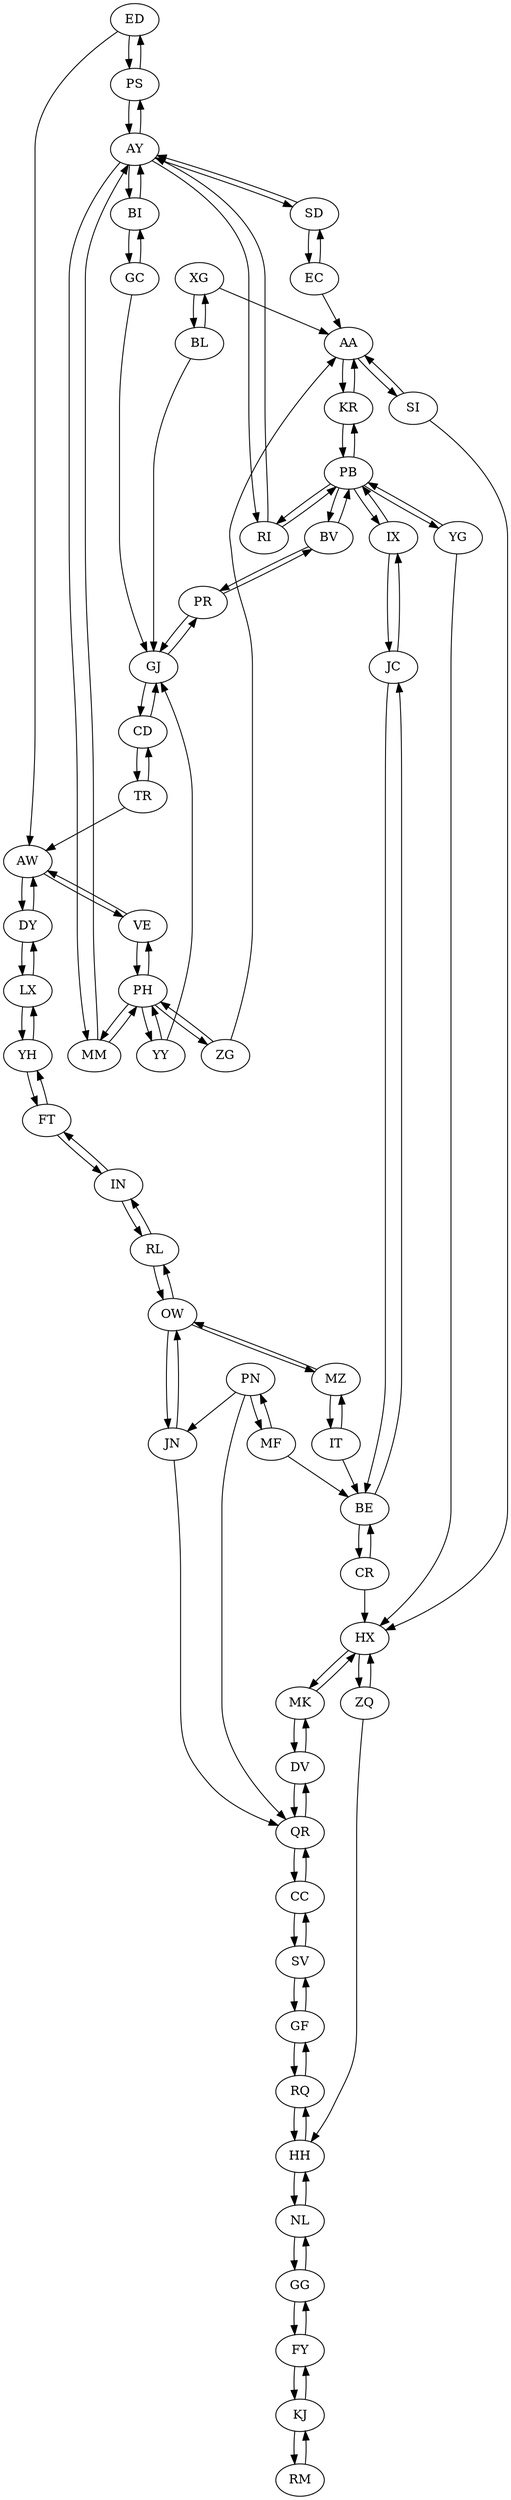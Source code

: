 digraph TD {
    ED -> PS;
    ED -> AW;
    SI -> AA;
    SI -> HX;
    LX -> DY;
    LX -> YH;
    CR -> BE;
    CR -> HX;
    BI -> GC;
    BI -> AY;
    PB -> IX;
    PB -> YG; 
    PB -> RI;
    PB -> KR;
    PB -> BV;
    YY -> PH;
    YY -> GJ;
    PH -> YY;
    PH -> VE; 
    PH -> ZG; 
    PH -> MM;
    DY -> LX;
    DY -> AW;
    SD -> AY;
    SD -> EC;
    SV -> CC;
    SV -> GF;
    RL -> OW;
    RL -> IN;
    GF -> RQ;
    GF -> SV;
    BE -> CR;
    BE -> JC;
    PR -> BV;
    PR -> GJ;
    AW -> VE;
    AW -> DY;
    FY -> GG;
    FY -> KJ;
    GC -> BI;
    GC -> GJ;
    RI -> PB;
    RI -> AY;
    RQ -> HH;
    RQ -> GF;
    IT -> MZ;
    IT -> BE;
    XG -> BL;
    XG -> AA;
    MK -> HX;
    MK -> DV;
    IX -> PB;
    IX -> JC;
    BV -> PR;
    BV -> PB;
    TR -> CD;
    TR -> AW;
    PS -> ED;
    PS -> AY;
    HH -> RQ;
    HH -> NL;
    AA -> KR;
    AA -> SI; 
    FT -> IN;
    FT -> YH;
    YG -> PB;
    YG -> HX;
    HX -> MK;
    HX -> ZQ; 
    DV -> MK;
    DV -> QR;
    GJ -> PR;
    GJ -> CD; 
    BL -> GJ;
    BL -> XG;
    CD -> TR;
    CD -> GJ;
    GG -> FY;
    GG -> NL;
    JC -> IX;
    JC -> BE;
    JN -> OW;
    JN -> QR;
    RM -> KJ;
    NL -> GG;
    NL -> HH;
    QR -> CC;
    QR -> DV; 
    PN -> JN;
    ZG -> AA;
    ZG -> PH;
    AY -> RI;
    AY -> PS; 
    AY -> SD; 
    AY -> BI; 
    AY -> MM;
    VE -> PH;
    VE -> AW;
    OW -> MZ;
    OW -> RL; 
    OW -> JN;
    MM -> AY;
    MM -> PH;
    KJ -> RM;
    KJ -> FY;
    MF -> BE;
    MF -> PN;
    YH -> LX;
    YH -> FT;
    ZQ -> HX;
    ZQ -> HH;
    KR -> AA;
    KR -> PB;
    PN -> MF;
    PN -> QR;
    CC -> SV;
    CC -> QR;
    MZ -> OW;
    MZ -> IT;
    EC -> SD;
    EC -> AA;
    IN -> RL;
    IN -> FT;
}